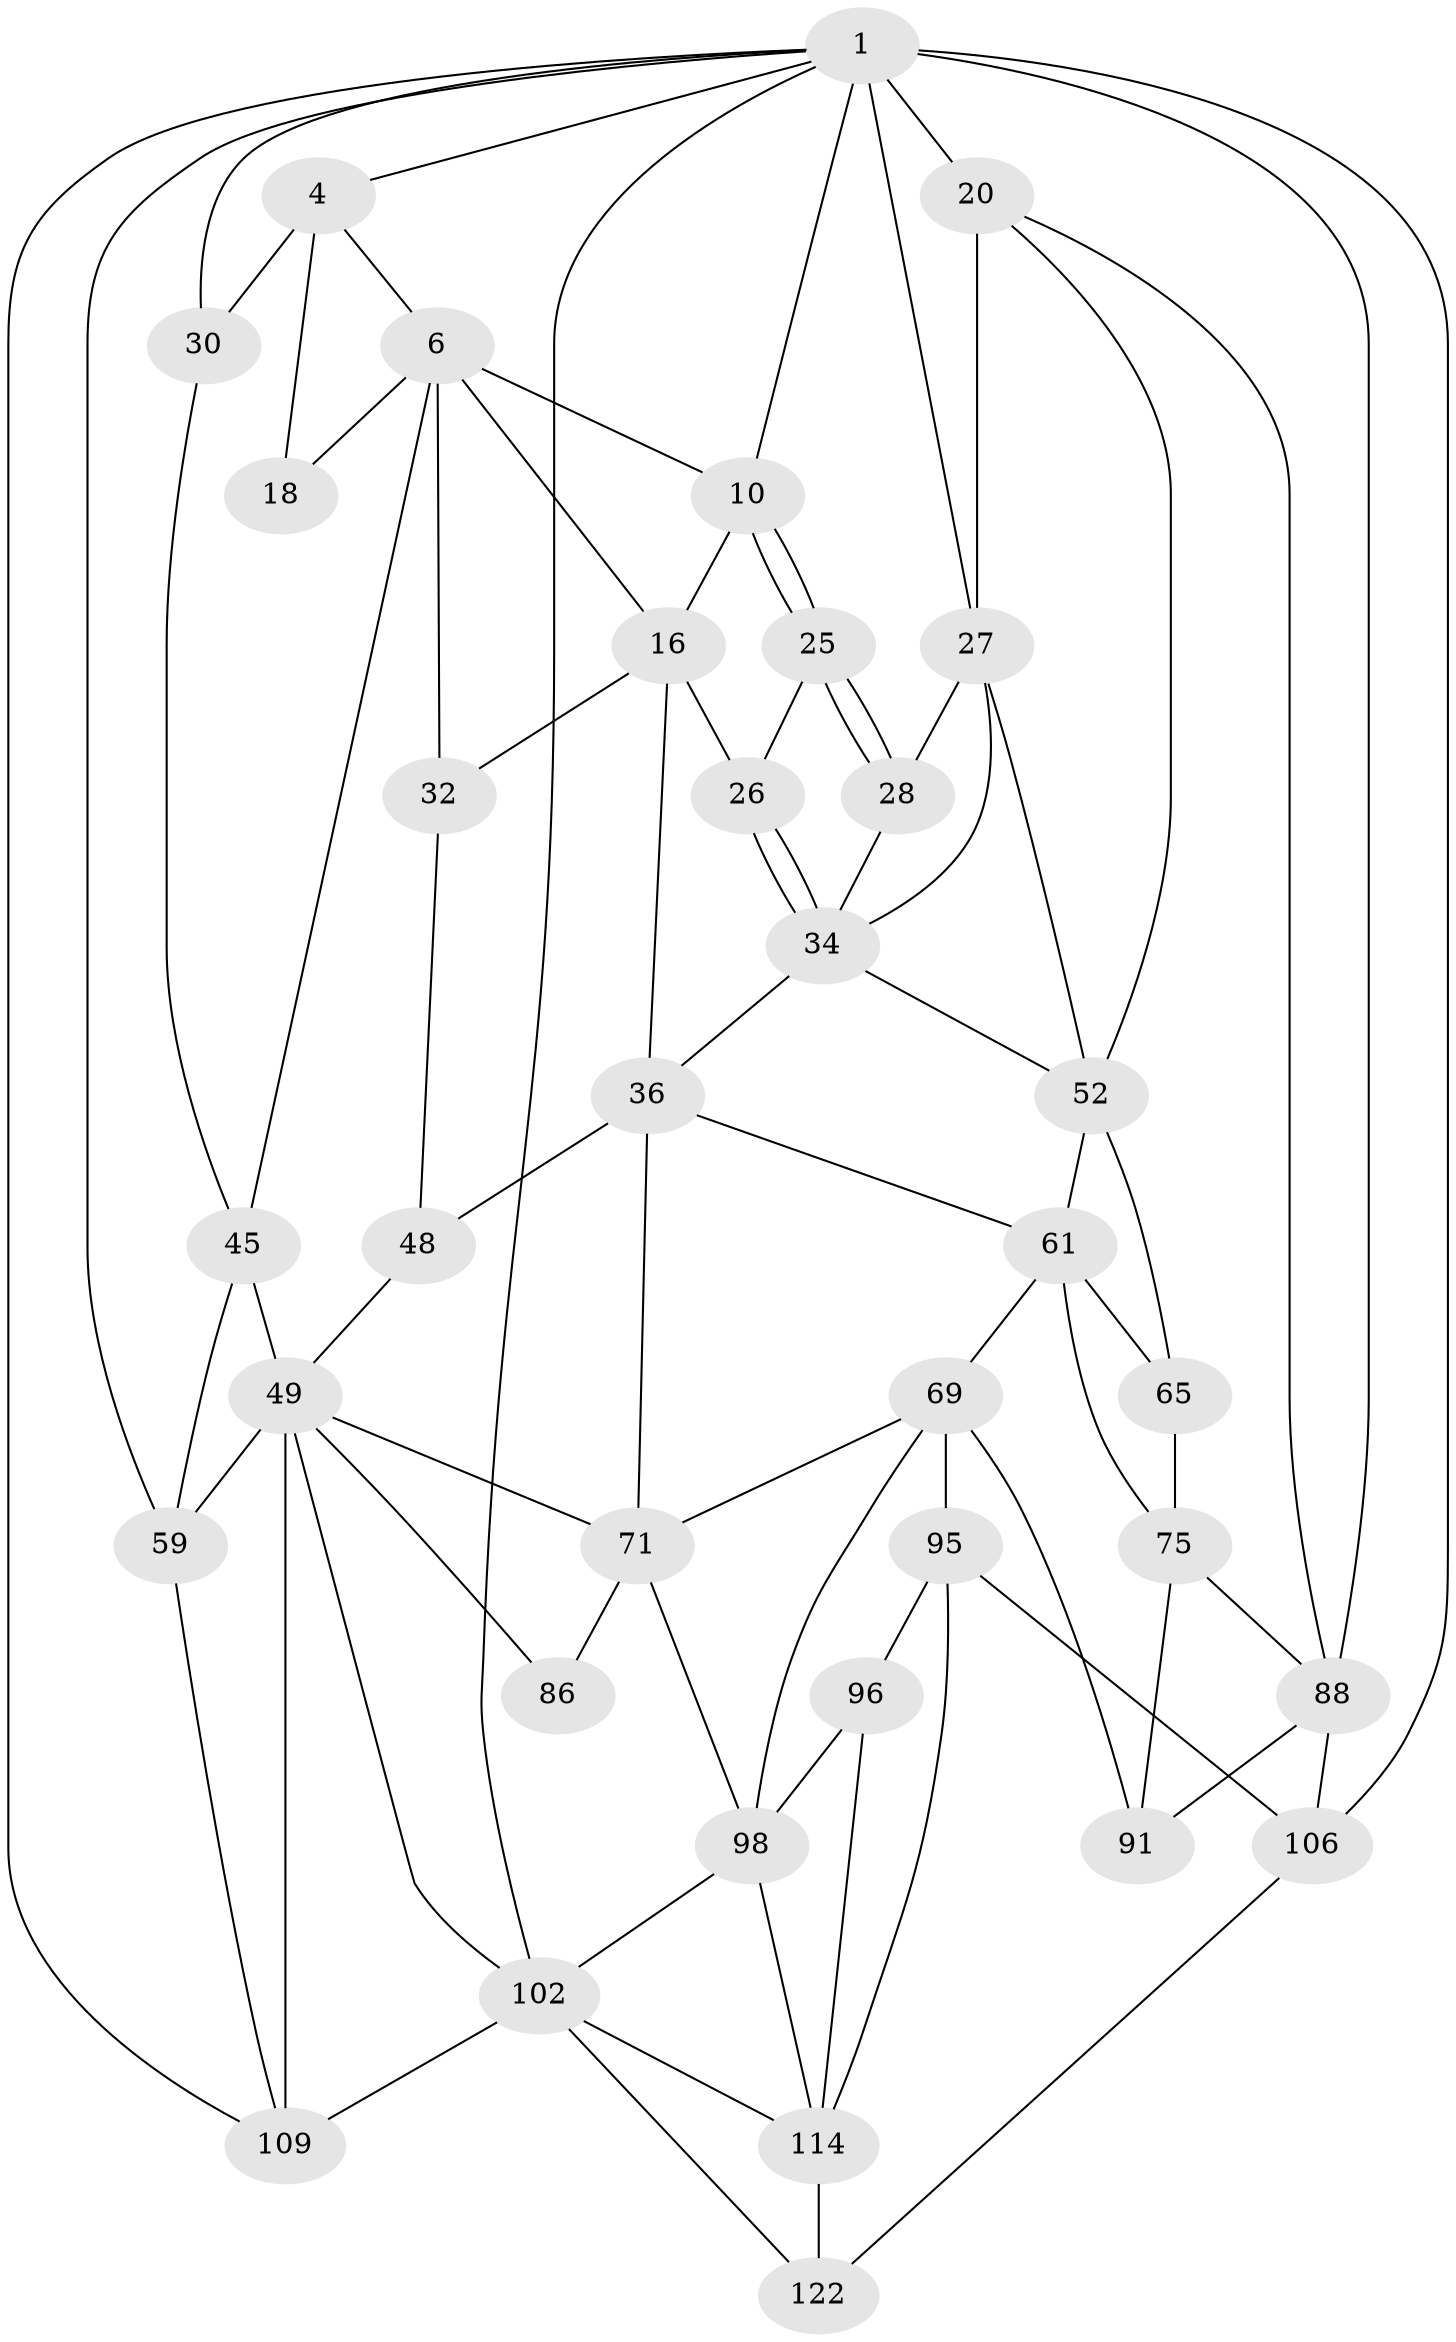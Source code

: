 // original degree distribution, {3: 0.01639344262295082, 6: 0.2459016393442623, 4: 0.26229508196721313, 5: 0.47540983606557374}
// Generated by graph-tools (version 1.1) at 2025/21/03/04/25 18:21:29]
// undirected, 36 vertices, 80 edges
graph export_dot {
graph [start="1"]
  node [color=gray90,style=filled];
  1 [pos="+1+0",super="+8+2"];
  4 [pos="+0.02161403533929576+0",super="+5+19"];
  6 [pos="+0.575762404558033+0",super="+13+7"];
  10 [pos="+0.7883377924441802+0.0668199107526553",super="+11"];
  16 [pos="+0.6155671679330117+0.09411113107794261",super="+17+24"];
  18 [pos="+0.2656788780173436+0.12467737137454417",super="+37"];
  20 [pos="+1+0.016561898744510594",super="+38+21"];
  25 [pos="+0.7929215308973422+0.15476521970156723"];
  26 [pos="+0.6944749035906991+0.16109914323774935"];
  27 [pos="+0.8440818024089641+0.19075052166929568",super="+40"];
  28 [pos="+0.8381473868862226+0.19215561964820893"];
  30 [pos="+0+0.04596304234201255"];
  32 [pos="+0.49491852086757737+0.2827541636464517",super="+47"];
  34 [pos="+0.6708348148957047+0.27817136815383514",super="+35+43"];
  36 [pos="+0.5555494206967108+0.3238722333945439",super="+56"];
  45 [pos="+0.10381502243376914+0.30949588394768446",super="+46+51"];
  48 [pos="+0.2992560181439774+0.4815669265866675"];
  49 [pos="+0.26799265933288835+0.49122924844145316",super="+81+50"];
  52 [pos="+0.8168795049599236+0.36705498993548924",super="+53+55"];
  59 [pos="+0+0.6479000198216794",super="+60"];
  61 [pos="+0.7756755937993074+0.41655447907541404",super="+66+62"];
  65 [pos="+0.9209677033930427+0.5233415470621754"];
  69 [pos="+0.49360904079296103+0.6288718668353133",super="+93+70"];
  71 [pos="+0.4166691728841943+0.6118262643418644",super="+84"];
  75 [pos="+0.7949390658286449+0.5793631399500416",super="+76+77"];
  86 [pos="+0.20012296153478656+0.7291485133151476"];
  88 [pos="+0.8680662340690559+0.6977956492931683",super="+89"];
  91 [pos="+0.7129986313352917+0.7395256167845153",super="+92"];
  95 [pos="+0.5317725697843859+0.8355486835355579",super="+108"];
  96 [pos="+0.531747123959418+0.83554627274563",super="+97"];
  98 [pos="+0.4280195136636536+0.7169843147171853",super="+99"];
  102 [pos="+0.27002258449555755+0.8244565274412173",super="+103+115"];
  106 [pos="+0.8562055965856878+1",super="+120+107"];
  109 [pos="+0.12009946048020391+0.8610215829656729",super="+110+111"];
  114 [pos="+0.40995973696911175+0.9668188960428207",super="+116"];
  122 [pos="+0.39229453967998545+1"];
  1 -- 10;
  1 -- 27;
  1 -- 4;
  1 -- 102;
  1 -- 106;
  1 -- 109;
  1 -- 20 [weight=4];
  1 -- 88;
  1 -- 59;
  1 -- 30;
  4 -- 18 [weight=3];
  4 -- 6 [weight=2];
  4 -- 30;
  6 -- 32 [weight=2];
  6 -- 45;
  6 -- 16;
  6 -- 10;
  6 -- 18;
  10 -- 25;
  10 -- 25;
  10 -- 16 [weight=2];
  16 -- 32;
  16 -- 36;
  16 -- 26;
  20 -- 52;
  20 -- 88;
  20 -- 27;
  25 -- 26;
  25 -- 28;
  25 -- 28;
  26 -- 34;
  26 -- 34;
  27 -- 28;
  27 -- 52;
  27 -- 34;
  28 -- 34;
  30 -- 45;
  32 -- 48;
  34 -- 36;
  34 -- 52;
  36 -- 48;
  36 -- 71;
  36 -- 61;
  45 -- 59 [weight=2];
  45 -- 49 [weight=2];
  48 -- 49;
  49 -- 86;
  49 -- 71;
  49 -- 102;
  49 -- 59;
  49 -- 109 [weight=2];
  52 -- 61;
  52 -- 65;
  59 -- 109;
  61 -- 65;
  61 -- 75 [weight=2];
  61 -- 69;
  65 -- 75;
  69 -- 91 [weight=2];
  69 -- 95;
  69 -- 98;
  69 -- 71;
  71 -- 86 [weight=2];
  71 -- 98;
  75 -- 88;
  75 -- 91;
  88 -- 106 [weight=2];
  88 -- 91;
  95 -- 96;
  95 -- 106 [weight=2];
  95 -- 114;
  96 -- 114;
  96 -- 98 [weight=2];
  98 -- 114;
  98 -- 102;
  102 -- 109;
  102 -- 114;
  102 -- 122;
  106 -- 122;
  114 -- 122;
}
